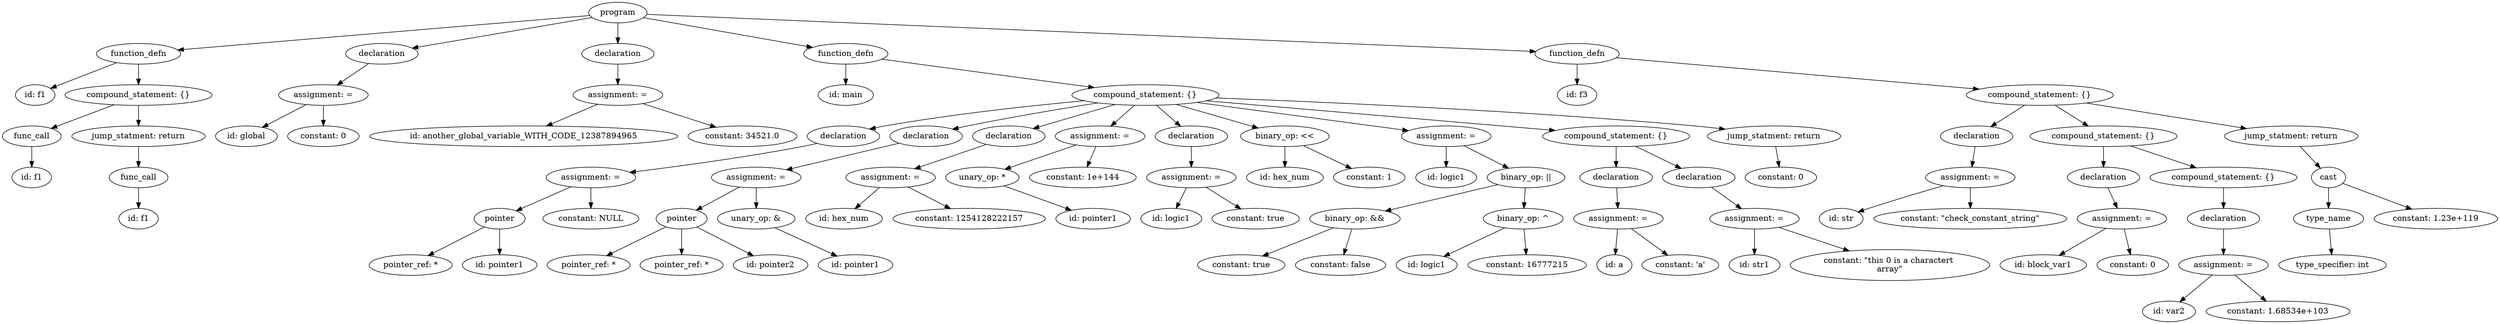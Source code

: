 strict digraph "" {
	graph [bb="0,0,3545.7,558"];
	node [label="\N"];
	217	[height=0.5,
		label=program,
		pos="874.55,540",
		width=1.1389];
	117	[height=0.5,
		label=function_defn,
		pos="194.55,468",
		width=1.6667];
	217 -> 117	[pos="e,250.25,474.73 835.05,534.93 722.64,523.36 400.1,490.16 260.39,475.78"];
	124	[height=0.5,
		label=declaration,
		pos="541.55,468",
		width=1.3902];
	217 -> 124	[pos="e,583.5,477.82 838.28,531.38 779.11,518.94 661.62,494.24 593.57,479.94"];
	130	[height=0.5,
		label=declaration,
		pos="874.55,468",
		width=1.3902];
	217 -> 130	[pos="e,874.55,486.1 874.55,521.7 874.55,513.98 874.55,504.71 874.55,496.11"];
	190	[height=0.5,
		label=function_defn,
		pos="1198.5,468",
		width=1.6667];
	217 -> 190	[pos="e,1151.2,479.22 910.46,531.24 966.33,519.17 1074.6,495.79 1141.3,481.37"];
	216	[height=0.5,
		label=function_defn,
		pos="2249.5,468",
		width=1.6667];
	217 -> 216	[pos="e,2191,471.98 914.95,536.94 1107.8,527.12 1935.4,484.99 2180.7,472.5"];
	110	[height=0.5,
		label="id: f1",
		pos="45.546,396",
		width=0.83333];
	117 -> 110	[pos="e,68.587,407.82 163.67,452.5 138.58,440.71 103.29,424.13 77.824,412.16"];
	116	[height=0.5,
		label="compound_statement: {}",
		pos="194.55,396",
		width=2.7984];
	117 -> 116	[pos="e,194.55,414.1 194.55,449.7 194.55,441.98 194.55,432.71 194.55,424.11"];
	123	[height=0.5,
		label="assignment: =",
		pos="458.55,396",
		width=1.6971];
	124 -> 123	[pos="e,477.88,413.31 522.71,451.12 511.73,441.85 497.68,430.01 485.54,419.76"];
	129	[height=0.5,
		label="assignment: =",
		pos="874.55,396",
		width=1.6971];
	130 -> 129	[pos="e,874.55,414.1 874.55,449.7 874.55,441.98 874.55,432.71 874.55,424.11"];
	132	[height=0.5,
		label="id: main",
		pos="1198.5,396",
		width=1.125];
	190 -> 132	[pos="e,1198.5,414.1 1198.5,449.7 1198.5,441.98 1198.5,432.71 1198.5,424.11"];
	189	[height=0.5,
		label="compound_statement: {}",
		pos="1621.5,396",
		width=2.7984];
	190 -> 189	[pos="e,1550.4,408.77 1250,458.49 1322.3,446.52 1454.8,424.6 1540.4,410.42"];
	192	[height=0.5,
		label="id: f3",
		pos="2249.5,396",
		width=0.83333];
	216 -> 192	[pos="e,2249.5,414.1 2249.5,449.7 2249.5,441.98 2249.5,432.71 2249.5,424.11"];
	215	[height=0.5,
		label="compound_statement: {}",
		pos="2895.5,396",
		width=2.7984];
	216 -> 215	[pos="e,2811.9,406.06 2304.9,461 2415.6,449.01 2665.2,421.96 2801.9,407.15"];
	112	[height=0.5,
		label=func_call,
		pos="43.546,324",
		width=1.2096];
	116 -> 112	[pos="e,71.47,337.94 159.9,378.94 136.23,367.97 104.88,353.43 80.691,342.22"];
	115	[height=0.5,
		label="jump_statment: return",
		pos="194.55,324",
		width=2.4914];
	116 -> 115	[pos="e,194.55,342.1 194.55,377.7 194.55,369.98 194.55,360.71 194.55,352.11"];
	121	[height=0.5,
		label="id: global",
		pos="346.55,324",
		width=1.2277];
	123 -> 121	[pos="e,369.8,339.54 433.69,379.46 417.45,369.31 396.07,355.96 378.56,345.01"];
	122	[height=0.5,
		label="constant: 0",
		pos="458.55,324",
		width=1.375];
	123 -> 122	[pos="e,458.55,342.1 458.55,377.7 458.55,369.98 458.55,360.71 458.55,352.11"];
	127	[height=0.5,
		label="id: another_global_variable_WITH_CODE_12387894965",
		pos="742.55,324",
		width=6.0139];
	129 -> 127	[pos="e,774.52,341.96 846.23,379.98 827.97,370.3 803.91,357.54 783.57,346.76"];
	128	[height=0.5,
		label="constant: 34521.0",
		pos="1050.5,324",
		width=2.0417];
	129 -> 128	[pos="e,1013.7,339.65 909.32,381.17 936.53,370.35 974.61,355.2 1004.4,343.36"];
	139	[height=0.5,
		label=declaration,
		pos="1192.5,324",
		width=1.3902];
	189 -> 139	[pos="e,1229.2,336.4 1536.8,386.24 1461.5,377.65 1348.5,362.8 1251.5,342 1247.4,341.12 1243.2,340.11 1239,339.03"];
	148	[height=0.5,
		label=declaration,
		pos="1310.5,324",
		width=1.3902];
	189 -> 148	[pos="e,1347.6,336.12 1555.2,382.42 1504.2,372.43 1432.1,357.57 1369.5,342 1365.5,341 1361.4,339.91 1357.2,338.79"];
	153	[height=0.5,
		label=declaration,
		pos="1428.5,324",
		width=1.3902];
	189 -> 153	[pos="e,1462.5,337.3 1579.2,379.64 1547.4,368.11 1504.1,352.39 1472,340.77"];
	157	[height=0.5,
		label="assignment: =",
		pos="1557.5,324",
		width=1.6971];
	189 -> 157	[pos="e,1572.9,341.79 1606.1,378.05 1598.2,369.46 1588.5,358.86 1579.9,349.4"];
	162	[height=0.5,
		label=declaration,
		pos="1686.5,324",
		width=1.3902];
	189 -> 162	[pos="e,1671.4,341.31 1637.3,378.05 1645.5,369.24 1655.6,358.33 1664.5,348.69"];
	165	[height=0.5,
		label="binary_op: <<",
		pos="1821.5,324",
		width=1.7151];
	189 -> 165	[pos="e,1783.5,338.32 1665.4,379.64 1697.4,368.44 1740.7,353.28 1773.6,341.77"];
	174	[height=0.5,
		label="assignment: =",
		pos="2057.5,324",
		width=1.6971];
	189 -> 174	[pos="e,2005.1,333.42 1694,383.36 1778.2,369.85 1915.7,347.78 1995.2,335"];
	186	[height=0.5,
		label="compound_statement: {}",
		pos="2303.5,324",
		width=2.7984];
	189 -> 186	[pos="e,2218.6,333.72 1706.5,386.28 1834.3,373.17 2074.9,348.47 2208.3,334.77"];
	188	[height=0.5,
		label="jump_statment: return",
		pos="2525.5,324",
		width=2.4914];
	189 -> 188	[pos="e,2458.7,336.08 1718.7,391.12 1868.3,384.56 2163.9,369.25 2413.5,342 2424.9,340.76 2436.8,339.21 2448.5,337.56"];
	197	[height=0.5,
		label=declaration,
		pos="2810.5,324",
		width=1.3902];
	215 -> 197	[pos="e,2829.8,340.83 2875,378.05 2863.8,368.85 2849.8,357.35 2837.8,347.41"];
	209	[height=0.5,
		label="compound_statement: {}",
		pos="2993.5,324",
		width=2.7984];
	215 -> 209	[pos="e,2970.1,341.71 2918.8,378.41 2931.6,369.24 2947.8,357.7 2961.8,347.71"];
	214	[height=0.5,
		label="jump_statment: return",
		pos="3256.5,324",
		width=2.4914];
	215 -> 214	[pos="e,3194.5,337.03 2961.3,382.24 3024.4,370.02 3119.3,351.62 3184.3,339"];
	111	[height=0.5,
		label="id: f1",
		pos="43.546,252",
		width=0.83333];
	112 -> 111	[pos="e,43.546,270.1 43.546,305.7 43.546,297.98 43.546,288.71 43.546,280.11"];
	114	[height=0.5,
		label=func_call,
		pos="194.55,252",
		width=1.2096];
	115 -> 114	[pos="e,194.55,270.1 194.55,305.7 194.55,297.98 194.55,288.71 194.55,280.11"];
	138	[height=0.5,
		label="assignment: =",
		pos="829.55,252",
		width=1.6971];
	139 -> 138	[pos="e,883.24,260.68 1155.3,311.79 1147.8,309.72 1139.9,307.69 1132.5,306 1050.6,287.27 954.78,271.52 893.2,262.18"];
	147	[height=0.5,
		label="assignment: =",
		pos="1071.5,252",
		width=1.6971];
	148 -> 147	[pos="e,1113.4,265.24 1272.9,311.99 1232.6,300.17 1168.3,281.34 1123.2,268.14"];
	152	[height=0.5,
		label="assignment: =",
		pos="1259.5,252",
		width=1.6971];
	153 -> 152	[pos="e,1293.5,267.07 1396.8,309.83 1370.3,298.87 1332.4,283.16 1303.1,271.03"];
	155	[height=0.5,
		label="unary_op: *",
		pos="1392.5,252",
		width=1.4861];
	157 -> 155	[pos="e,1424.5,266.55 1524.2,308.83 1498.1,297.79 1461.8,282.4 1434,270.57"];
	156	[height=0.5,
		label="constant: 1e+144",
		pos="1535.5,252",
		width=1.9861];
	157 -> 156	[pos="e,1541,270.28 1552.2,306.05 1549.8,298.26 1546.8,288.82 1544.1,280.08"];
	161	[height=0.5,
		label="assignment: =",
		pos="1686.5,252",
		width=1.6971];
	162 -> 161	[pos="e,1686.5,270.1 1686.5,305.7 1686.5,297.98 1686.5,288.71 1686.5,280.11"];
	163	[height=0.5,
		label="id: hex_num",
		pos="1821.5,252",
		width=1.5556];
	165 -> 163	[pos="e,1821.5,270.1 1821.5,305.7 1821.5,297.98 1821.5,288.71 1821.5,280.11"];
	164	[height=0.5,
		label="constant: 1",
		pos="1945.5,252",
		width=1.375];
	165 -> 164	[pos="e,1919.7,267.61 1848.8,307.64 1867,297.35 1891.1,283.73 1910.7,272.65"];
	166	[height=0.5,
		label="id: logic1",
		pos="2057.5,252",
		width=1.2277];
	174 -> 166	[pos="e,2057.5,270.1 2057.5,305.7 2057.5,297.98 2057.5,288.71 2057.5,280.11"];
	173	[height=0.5,
		label="binary_op: ||",
		pos="2174.5,252",
		width=1.5346];
	174 -> 173	[pos="e,2149.3,268.09 2083.2,307.64 2100.1,297.54 2122.4,284.21 2140.7,273.25"];
	179	[height=0.5,
		label=declaration,
		pos="2303.5,252",
		width=1.3902];
	186 -> 179	[pos="e,2303.5,270.1 2303.5,305.7 2303.5,297.98 2303.5,288.71 2303.5,280.11"];
	185	[height=0.5,
		label=declaration,
		pos="2421.5,252",
		width=1.3902];
	186 -> 185	[pos="e,2396.5,267.88 2331.2,306.59 2348,296.61 2369.6,283.79 2387.5,273.19"];
	187	[height=0.5,
		label="constant: 0",
		pos="2539.5,252",
		width=1.375];
	188 -> 187	[pos="e,2536.1,270.1 2529,305.7 2530.5,297.98 2532.4,288.71 2534.1,280.11"];
	196	[height=0.5,
		label="assignment: =",
		pos="2809.5,252",
		width=1.6971];
	197 -> 196	[pos="e,2809.8,270.1 2810.3,305.7 2810.2,297.98 2810.1,288.71 2809.9,280.11"];
	202	[height=0.5,
		label=declaration,
		pos="2993.5,252",
		width=1.3902];
	209 -> 202	[pos="e,2993.5,270.1 2993.5,305.7 2993.5,297.98 2993.5,288.71 2993.5,280.11"];
	208	[height=0.5,
		label="compound_statement: {}",
		pos="3162.5,252",
		width=2.7984];
	209 -> 208	[pos="e,3124.5,268.78 3031.5,307.29 3056.2,297.06 3088.6,283.63 3115,272.69"];
	213	[height=0.5,
		label=cast,
		pos="3311.5,252",
		width=0.75];
	214 -> 213	[pos="e,3299.5,268.36 3269.9,306.05 3276.8,297.17 3285.5,286.14 3293.1,276.45"];
	113	[height=0.5,
		label="id: f1",
		pos="194.55,180",
		width=0.83333];
	114 -> 113	[pos="e,194.55,198.1 194.55,233.7 194.55,225.98 194.55,216.71 194.55,208.11"];
	136	[height=0.5,
		label=pointer,
		pos="696.55,180",
		width=0.99297];
	138 -> 136	[pos="e,720.58,193.65 801.01,235.98 780.04,224.95 751.5,209.92 729.54,198.37"];
	137	[height=0.5,
		label="constant: NULL",
		pos="829.55,180",
		width=1.8957];
	138 -> 137	[pos="e,829.55,198.1 829.55,233.7 829.55,225.98 829.55,216.71 829.55,208.11"];
	144	[height=0.5,
		label=pointer,
		pos="961.55,180",
		width=0.99297];
	147 -> 144	[pos="e,982.92,194.6 1047.1,235.46 1030.7,225.04 1009.1,211.23 991.6,200.13"];
	146	[height=0.5,
		label="unary_op: &",
		pos="1071.5,180",
		width=1.5556];
	147 -> 146	[pos="e,1071.5,198.1 1071.5,233.7 1071.5,225.98 1071.5,216.71 1071.5,208.11"];
	150	[height=0.5,
		label="id: hex_num",
		pos="1201.5,180",
		width=1.5556];
	152 -> 150	[pos="e,1215.2,197.47 1245.8,234.41 1238.6,225.69 1229.6,214.85 1221.6,205.21"];
	151	[height=0.5,
		label="constant: 1254128222157",
		pos="1377.5,180",
		width=2.8345];
	152 -> 151	[pos="e,1349.7,197.55 1285.4,235.64 1301.6,226.04 1322.7,213.53 1340.6,202.91"];
	154	[height=0.5,
		label="id: pointer1",
		pos="1549.5,180",
		width=1.4444];
	155 -> 154	[pos="e,1518.9,194.68 1423.6,237.17 1448.2,226.21 1482.7,210.8 1509.4,198.89"];
	159	[height=0.5,
		label="id: logic1",
		pos="1663.5,180",
		width=1.2277];
	161 -> 159	[pos="e,1669.2,198.28 1681,234.05 1678.4,226.18 1675.2,216.62 1672.3,207.79"];
	160	[height=0.5,
		label="constant: true",
		pos="1784.5,180",
		width=1.625];
	161 -> 160	[pos="e,1762.4,196.82 1708.8,235.12 1722.2,225.54 1739.5,213.21 1754.1,202.74"];
	169	[height=0.5,
		label="binary_op: &&",
		pos="1926.5,180",
		width=1.8234];
	173 -> 169	[pos="e,1970.7,193.46 2134.1,239.6 2092.3,227.8 2026.8,209.29 1980.5,196.24"];
	172	[height=0.5,
		label="binary_op: ^",
		pos="2171.5,180",
		width=1.5556];
	173 -> 172	[pos="e,2172.3,198.1 2173.8,233.7 2173.5,225.98 2173.1,216.71 2172.7,208.11"];
	178	[height=0.5,
		label="assignment: =",
		pos="2306.5,180",
		width=1.6971];
	179 -> 178	[pos="e,2305.8,198.1 2304.3,233.7 2304.6,225.98 2305,216.71 2305.4,208.11"];
	184	[height=0.5,
		label="assignment: =",
		pos="2504.5,180",
		width=1.6971];
	185 -> 184	[pos="e,2485.2,197.31 2440.4,235.12 2451.4,225.85 2465.4,214.01 2477.6,203.76"];
	194	[height=0.5,
		label="id: str",
		pos="2628.5,180",
		width=0.86659];
	196 -> 194	[pos="e,2653,191.59 2772.6,237.59 2744,227.12 2703.6,212.04 2668.5,198 2666.5,197.18 2664.4,196.33 2662.3,195.45"];
	195	[height=0.5,
		label="constant: \"check_constant_string\"",
		pos="2809.5,180",
		width=3.6528];
	196 -> 195	[pos="e,2809.5,198.1 2809.5,233.7 2809.5,225.98 2809.5,216.71 2809.5,208.11"];
	201	[height=0.5,
		label="assignment: =",
		pos="3020.5,180",
		width=1.6971];
	202 -> 201	[pos="e,3013.9,198.28 3000.1,234.05 3003.1,226.18 3006.8,216.62 3010.2,207.79"];
	207	[height=0.5,
		label=declaration,
		pos="3162.5,180",
		width=1.3902];
	208 -> 207	[pos="e,3162.5,198.1 3162.5,233.7 3162.5,225.98 3162.5,216.71 3162.5,208.11"];
	211	[height=0.5,
		label=type_name,
		pos="3311.5,180",
		width=1.3902];
	213 -> 211	[pos="e,3311.5,198.1 3311.5,233.7 3311.5,225.98 3311.5,216.71 3311.5,208.11"];
	212	[height=0.5,
		label="constant: 1.23e+119",
		pos="3462.5,180",
		width=2.3109];
	213 -> 212	[pos="e,3429,196.56 3333.2,240.97 3355.7,230.54 3391.5,213.95 3419.7,200.85"];
	134	[height=0.5,
		label="pointer_ref: *",
		pos="567.55,99",
		width=1.6429];
	136 -> 134	[pos="e,592.63,115.36 674.66,165.6 654.61,153.32 624.61,134.95 601.45,120.77"];
	135	[height=0.5,
		label="id: pointer1",
		pos="696.55,99",
		width=1.4444];
	136 -> 135	[pos="e,696.55,117.11 696.55,161.86 696.55,151.71 696.55,138.63 696.55,127.12"];
	142	[height=0.5,
		label="pointer_ref: *",
		pos="825.55,99",
		width=1.6429];
	144 -> 142	[pos="e,851.76,115.23 939.09,165.95 917.72,153.54 885.25,134.68 860.5,120.3"];
	141	[height=0.5,
		label="pointer_ref: *",
		pos="961.55,99",
		width=1.6429];
	144 -> 141	[pos="e,961.55,117.11 961.55,161.86 961.55,151.71 961.55,138.63 961.55,127.12"];
	143	[height=0.5,
		label="id: pointer2",
		pos="1090.5,99",
		width=1.4444];
	144 -> 143	[pos="e,1065.9,115.09 983.43,165.6 1003.6,153.24 1033.9,134.71 1057.1,120.5"];
	145	[height=0.5,
		label="id: pointer1",
		pos="1212.5,99",
		width=1.4444];
	146 -> 145	[pos="e,1186.1,114.79 1098.1,164.14 1120.4,151.62 1152.6,133.59 1177.1,119.83"];
	167	[height=0.5,
		label="constant: true",
		pos="1772.5,99",
		width=1.625];
	169 -> 167	[pos="e,1801.4,114.78 1896.9,163.77 1872.2,151.13 1837.1,133.09 1810.4,119.42"];
	168	[height=0.5,
		label="constant: false",
		pos="1910.5,99",
		width=1.7151];
	169 -> 168	[pos="e,1914,117.11 1923.1,161.86 1921,151.71 1918.4,138.63 1916,127.12"];
	170	[height=0.5,
		label="id: logic1",
		pos="2034.5,99",
		width=1.2277];
	172 -> 170	[pos="e,2059.2,114.19 2145.5,163.95 2123.4,151.25 2091.7,132.99 2067.9,119.22"];
	171	[height=0.5,
		label="constant: 16777215",
		pos="2176.5,99",
		width=2.2222];
	172 -> 171	[pos="e,2175.5,117.11 2172.6,161.86 2173.3,151.71 2174.1,138.63 2174.8,127.12"];
	176	[height=0.5,
		label="id: a",
		pos="2301.5,99",
		width=0.75];
	178 -> 176	[pos="e,2302.6,117.11 2305.5,161.86 2304.8,151.71 2304,138.63 2303.3,127.12"];
	177	[height=0.5,
		label="constant: 'a'",
		pos="2398.5,99",
		width=1.4444];
	178 -> 177	[pos="e,2379.8,116.08 2325.6,162.63 2339,151.12 2357.1,135.55 2372,122.82"];
	181	[height=0.5,
		label="id: str1",
		pos="2504.5,99",
		width=0.99297];
	184 -> 181	[pos="e,2504.5,117.11 2504.5,161.86 2504.5,151.71 2504.5,138.63 2504.5,127.12"];
	183	[height=0.75,
		label="constant: \"this \0 is a character\t \narray\"",
		pos="2691.5,99",
		width=3.6944];
	184 -> 183	[pos="e,2635.7,123.6 2538,164.88 2562.4,154.54 2596.4,140.19 2626.2,127.62"];
	199	[height=0.5,
		label="id: block_var1",
		pos="2904.5,99",
		width=1.7151];
	201 -> 199	[pos="e,2927.7,115.77 2997.4,163.2 2979.8,151.25 2955.5,134.71 2936.2,121.55"];
	200	[height=0.5,
		label="constant: 0",
		pos="3033.5,99",
		width=1.375];
	201 -> 200	[pos="e,3030.7,117.11 3023.4,161.86 3025,151.71 3027.2,138.63 3029.1,127.12"];
	206	[height=0.5,
		label="assignment: =",
		pos="3162.5,99",
		width=1.6971];
	207 -> 206	[pos="e,3162.5,117.11 3162.5,161.86 3162.5,151.71 3162.5,138.63 3162.5,127.12"];
	210	[height=0.5,
		label="type_specifier: int",
		pos="3315.5,99",
		width=2.0582];
	211 -> 210	[pos="e,3314.7,117.11 3312.4,161.86 3312.9,151.71 3313.6,138.63 3314.2,127.12"];
	204	[height=0.5,
		label="id: var2",
		pos="3086.5,18",
		width=1.0694];
	206 -> 204	[pos="e,3101.6,34.655 3146.4,81.246 3135.5,69.844 3120.8,54.605 3108.7,42.06"];
	205	[height=0.5,
		label="constant: 1.68534e+103",
		pos="3239.5,18",
		width=2.672];
	206 -> 205	[pos="e,3223,36.002 3178.9,81.246 3189.6,70.219 3203.9,55.604 3215.9,43.306"];
}
